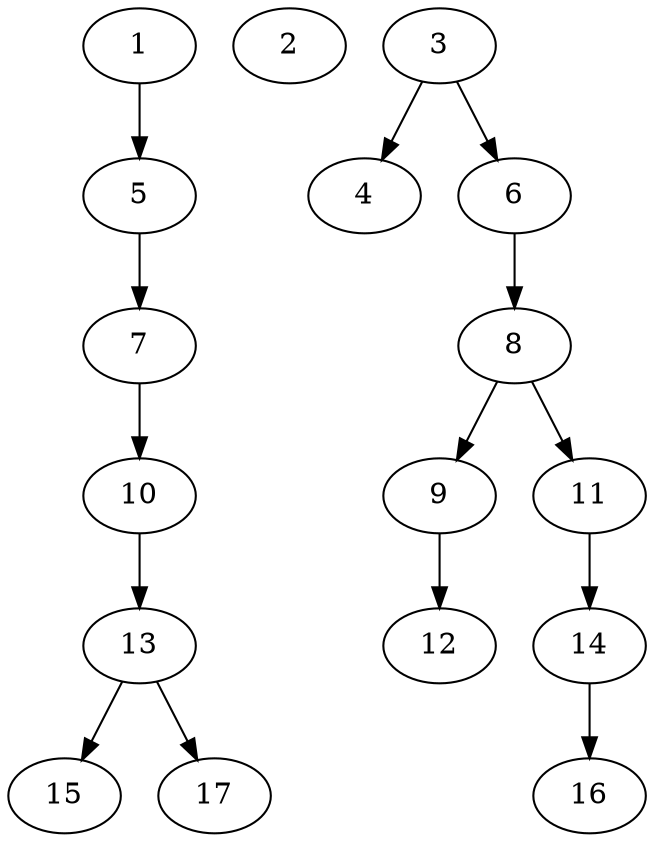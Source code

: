 // DAG (tier=1-easy, mode=compute, n=17, ccr=0.295, fat=0.400, density=0.351, regular=0.604, jump=0.054, mindata=262144, maxdata=2097152)
// DAG automatically generated by daggen at Sun Aug 24 16:33:32 2025
// /home/ermia/Project/Environments/daggen/bin/daggen --dot --ccr 0.295 --fat 0.400 --regular 0.604 --density 0.351 --jump 0.054 --mindata 262144 --maxdata 2097152 -n 17 
digraph G {
  1 [size="763954314601502", alpha="0.03", expect_size="381977157300751"]
  1 -> 5 [size ="28246330572800"]
  2 [size="1417489180421783552", alpha="0.03", expect_size="708744590210891776"]
  3 [size="8667476163490217984", alpha="0.18", expect_size="4333738081745108992"]
  3 -> 4 [size ="33756060581888"]
  3 -> 6 [size ="33756060581888"]
  4 [size="18706988485172588", alpha="0.11", expect_size="9353494242586294"]
  5 [size="5913872643185967104", alpha="0.01", expect_size="2956936321592983552"]
  5 -> 7 [size ="26162021531648"]
  6 [size="19090679732895744", alpha="0.05", expect_size="9545339866447872"]
  6 -> 8 [size ="571440365568"]
  7 [size="39111045583828624", alpha="0.03", expect_size="19555522791914312"]
  7 -> 10 [size ="19868594208768"]
  8 [size="1035549119378096128", alpha="0.06", expect_size="517774559689048064"]
  8 -> 9 [size ="8188489367552"]
  8 -> 11 [size ="8188489367552"]
  9 [size="62507282096967360", alpha="0.08", expect_size="31253641048483680"]
  9 -> 12 [size ="31832284332032"]
  10 [size="429504967259772", alpha="0.13", expect_size="214752483629886"]
  10 -> 13 [size ="18623548620800"]
  11 [size="385930117873926144", alpha="0.01", expect_size="192965058936963072"]
  11 -> 14 [size ="4240617504768"]
  12 [size="21781389130643236", alpha="0.10", expect_size="10890694565321618"]
  13 [size="76743952039936000", alpha="0.02", expect_size="38371976019968000"]
  13 -> 15 [size ="1444728012800"]
  13 -> 17 [size ="1444728012800"]
  14 [size="36147037367831504", alpha="0.11", expect_size="18073518683915752"]
  14 -> 16 [size ="26668131418112"]
  15 [size="154487637174910976", alpha="0.11", expect_size="77243818587455488"]
  16 [size="8577056131489202176", alpha="0.18", expect_size="4288528065744601088"]
  17 [size="1804867953183686656", alpha="0.04", expect_size="902433976591843328"]
}